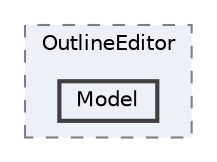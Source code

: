 digraph "C:/Users/むずでょ/Documents/Unity Projects/RMU-1-00-00-Research/Assets/RPGMaker/Codebase/Editor/OutlineEditor/Model"
{
 // LATEX_PDF_SIZE
  bgcolor="transparent";
  edge [fontname=Helvetica,fontsize=10,labelfontname=Helvetica,labelfontsize=10];
  node [fontname=Helvetica,fontsize=10,shape=box,height=0.2,width=0.4];
  compound=true
  subgraph clusterdir_978d5f3454f7a6a16ddbc6575d492a64 {
    graph [ bgcolor="#edf0f7", pencolor="grey50", label="OutlineEditor", fontname=Helvetica,fontsize=10 style="filled,dashed", URL="dir_978d5f3454f7a6a16ddbc6575d492a64.html",tooltip=""]
  dir_9042ee3f44c17ec586792827fbc8afcf [label="Model", fillcolor="#edf0f7", color="grey25", style="filled,bold", URL="dir_9042ee3f44c17ec586792827fbc8afcf.html",tooltip=""];
  }
}
